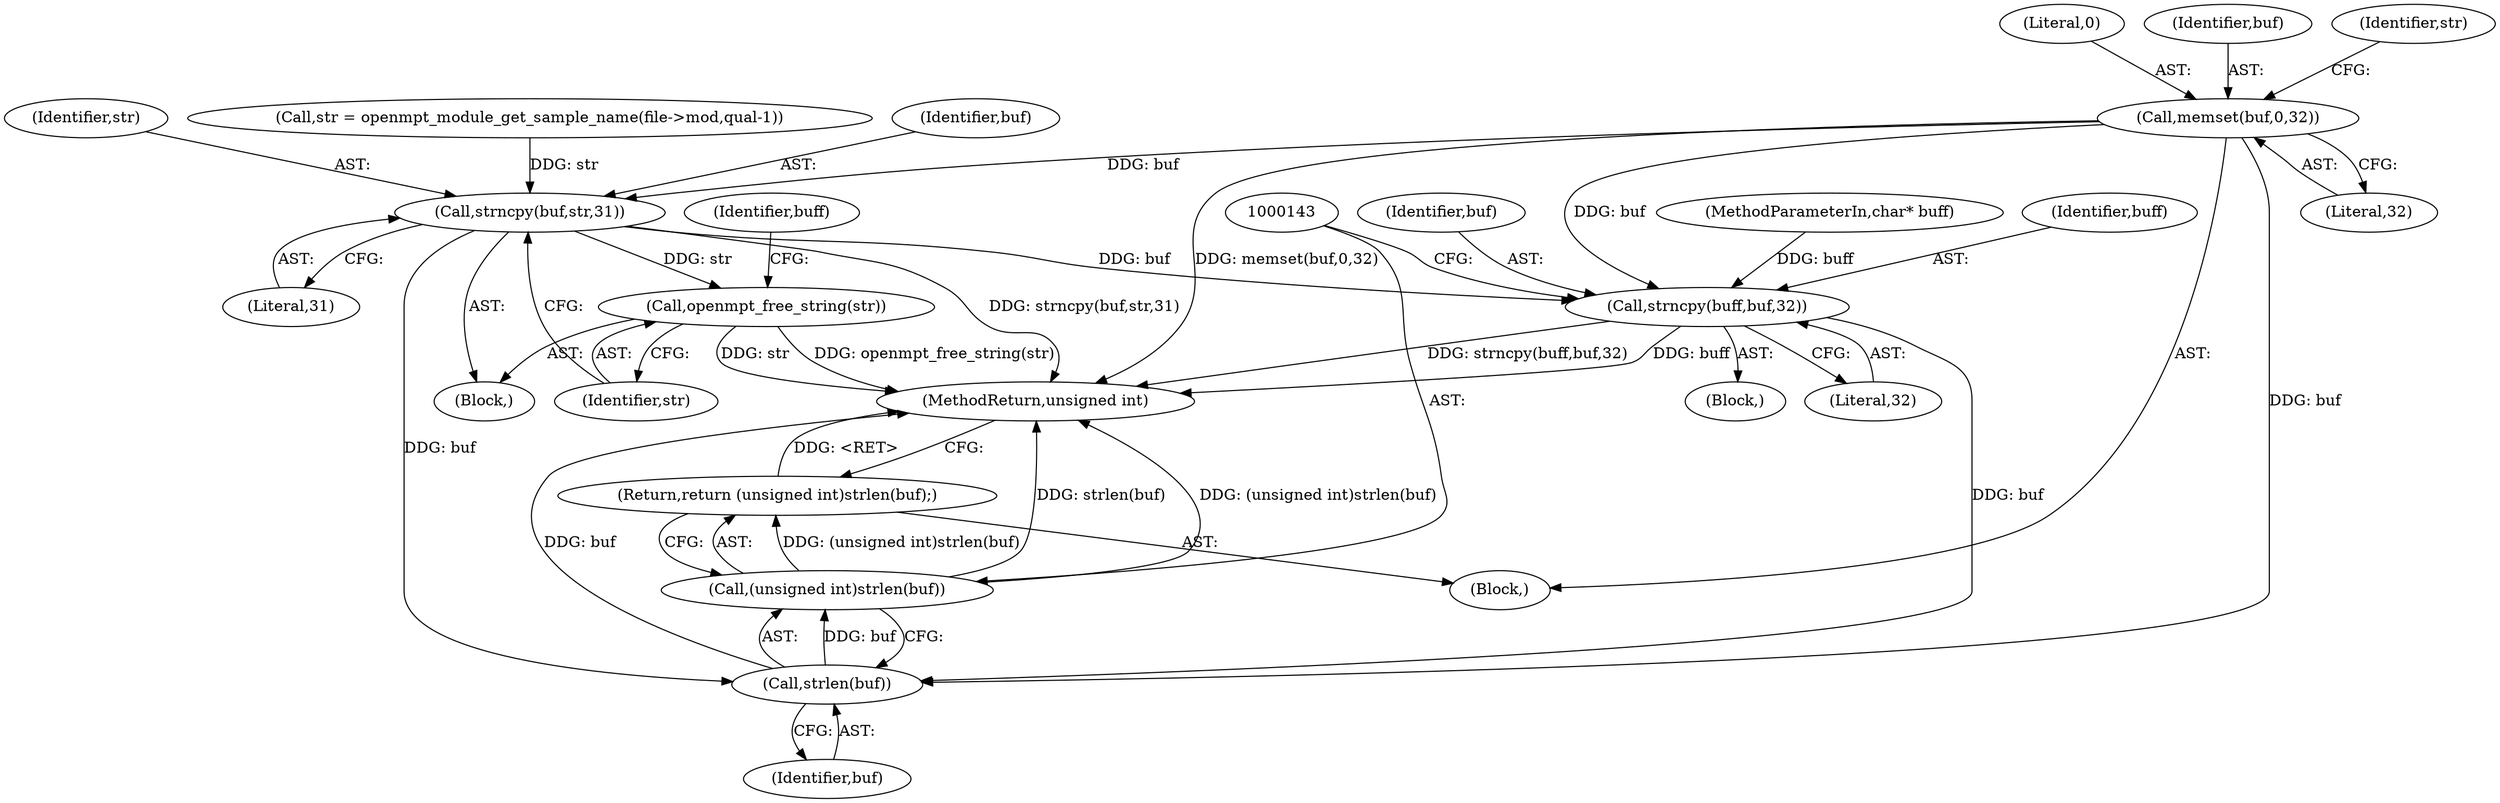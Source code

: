 digraph "0_openmpt_927688ddab43c2b203569de79407a899e734fabe_0@API" {
"1000121" [label="(Call,memset(buf,0,32))"];
"1000128" [label="(Call,strncpy(buf,str,31))"];
"1000132" [label="(Call,openmpt_free_string(str))"];
"1000137" [label="(Call,strncpy(buff,buf,32))"];
"1000144" [label="(Call,strlen(buf))"];
"1000142" [label="(Call,(unsigned int)strlen(buf))"];
"1000141" [label="(Return,return (unsigned int)strlen(buf);)"];
"1000123" [label="(Literal,0)"];
"1000130" [label="(Identifier,str)"];
"1000146" [label="(MethodReturn,unsigned int)"];
"1000131" [label="(Literal,31)"];
"1000145" [label="(Identifier,buf)"];
"1000140" [label="(Literal,32)"];
"1000142" [label="(Call,(unsigned int)strlen(buf))"];
"1000137" [label="(Call,strncpy(buff,buf,32))"];
"1000122" [label="(Identifier,buf)"];
"1000144" [label="(Call,strlen(buf))"];
"1000124" [label="(Literal,32)"];
"1000136" [label="(Block,)"];
"1000126" [label="(Identifier,str)"];
"1000127" [label="(Block,)"];
"1000138" [label="(Identifier,buff)"];
"1000132" [label="(Call,openmpt_free_string(str))"];
"1000135" [label="(Identifier,buff)"];
"1000128" [label="(Call,strncpy(buf,str,31))"];
"1000112" [label="(Call,str = openmpt_module_get_sample_name(file->mod,qual-1))"];
"1000141" [label="(Return,return (unsigned int)strlen(buf);)"];
"1000129" [label="(Identifier,buf)"];
"1000104" [label="(Block,)"];
"1000133" [label="(Identifier,str)"];
"1000139" [label="(Identifier,buf)"];
"1000121" [label="(Call,memset(buf,0,32))"];
"1000103" [label="(MethodParameterIn,char* buff)"];
"1000121" -> "1000104"  [label="AST: "];
"1000121" -> "1000124"  [label="CFG: "];
"1000122" -> "1000121"  [label="AST: "];
"1000123" -> "1000121"  [label="AST: "];
"1000124" -> "1000121"  [label="AST: "];
"1000126" -> "1000121"  [label="CFG: "];
"1000121" -> "1000146"  [label="DDG: memset(buf,0,32)"];
"1000121" -> "1000128"  [label="DDG: buf"];
"1000121" -> "1000137"  [label="DDG: buf"];
"1000121" -> "1000144"  [label="DDG: buf"];
"1000128" -> "1000127"  [label="AST: "];
"1000128" -> "1000131"  [label="CFG: "];
"1000129" -> "1000128"  [label="AST: "];
"1000130" -> "1000128"  [label="AST: "];
"1000131" -> "1000128"  [label="AST: "];
"1000133" -> "1000128"  [label="CFG: "];
"1000128" -> "1000146"  [label="DDG: strncpy(buf,str,31)"];
"1000112" -> "1000128"  [label="DDG: str"];
"1000128" -> "1000132"  [label="DDG: str"];
"1000128" -> "1000137"  [label="DDG: buf"];
"1000128" -> "1000144"  [label="DDG: buf"];
"1000132" -> "1000127"  [label="AST: "];
"1000132" -> "1000133"  [label="CFG: "];
"1000133" -> "1000132"  [label="AST: "];
"1000135" -> "1000132"  [label="CFG: "];
"1000132" -> "1000146"  [label="DDG: openmpt_free_string(str)"];
"1000132" -> "1000146"  [label="DDG: str"];
"1000137" -> "1000136"  [label="AST: "];
"1000137" -> "1000140"  [label="CFG: "];
"1000138" -> "1000137"  [label="AST: "];
"1000139" -> "1000137"  [label="AST: "];
"1000140" -> "1000137"  [label="AST: "];
"1000143" -> "1000137"  [label="CFG: "];
"1000137" -> "1000146"  [label="DDG: buff"];
"1000137" -> "1000146"  [label="DDG: strncpy(buff,buf,32)"];
"1000103" -> "1000137"  [label="DDG: buff"];
"1000137" -> "1000144"  [label="DDG: buf"];
"1000144" -> "1000142"  [label="AST: "];
"1000144" -> "1000145"  [label="CFG: "];
"1000145" -> "1000144"  [label="AST: "];
"1000142" -> "1000144"  [label="CFG: "];
"1000144" -> "1000146"  [label="DDG: buf"];
"1000144" -> "1000142"  [label="DDG: buf"];
"1000142" -> "1000141"  [label="AST: "];
"1000143" -> "1000142"  [label="AST: "];
"1000141" -> "1000142"  [label="CFG: "];
"1000142" -> "1000146"  [label="DDG: (unsigned int)strlen(buf)"];
"1000142" -> "1000146"  [label="DDG: strlen(buf)"];
"1000142" -> "1000141"  [label="DDG: (unsigned int)strlen(buf)"];
"1000141" -> "1000104"  [label="AST: "];
"1000146" -> "1000141"  [label="CFG: "];
"1000141" -> "1000146"  [label="DDG: <RET>"];
}
